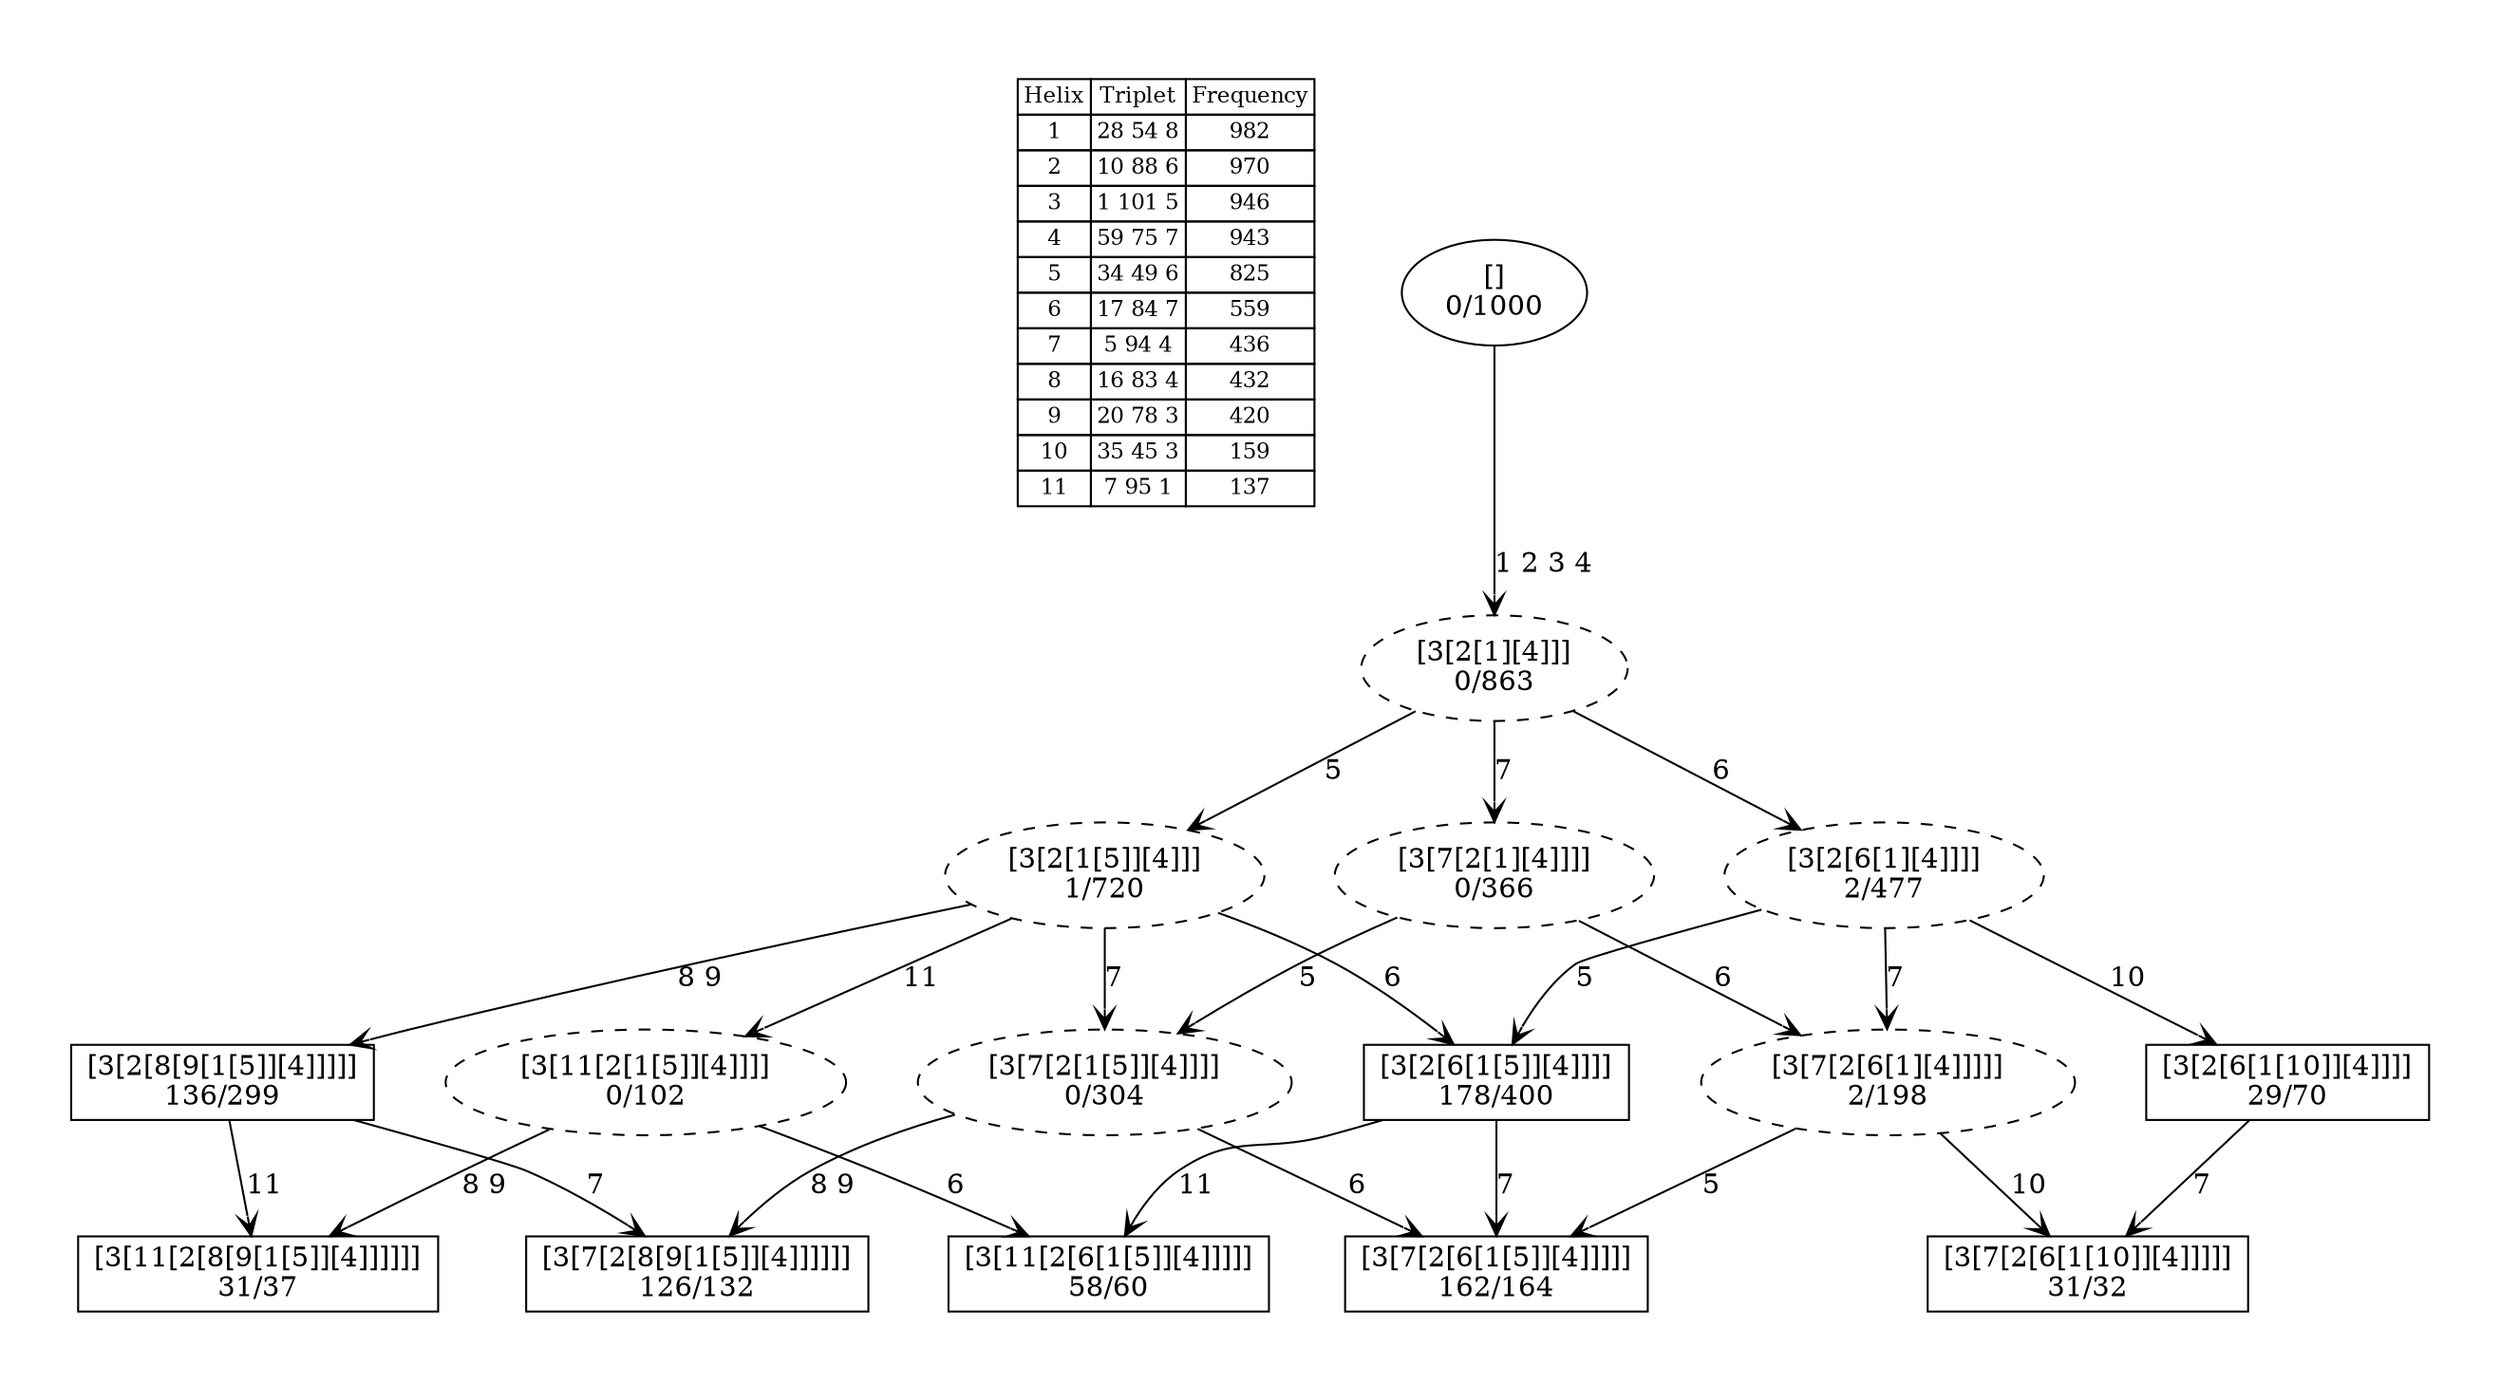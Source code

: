 digraph G {
	pad = 0.5;
	nodesep = 0.5;
"legend" [label = < <table border="0" cellborder="1" cellspacing="0"><tr><td>Helix</td><td>Triplet</td><td>Frequency</td></tr>
<tr><td>1</td><td>28 54 8</td><td>982</td></tr>
<tr><td>2</td><td>10 88 6</td><td>970</td></tr>
<tr><td>3</td><td>1 101 5</td><td>946</td></tr>
<tr><td>4</td><td>59 75 7</td><td>943</td></tr>
<tr><td>5</td><td>34 49 6</td><td>825</td></tr>
<tr><td>6</td><td>17 84 7</td><td>559</td></tr>
<tr><td>7</td><td>5 94 4</td><td>436</td></tr>
<tr><td>8</td><td>16 83 4</td><td>432</td></tr>
<tr><td>9</td><td>20 78 3</td><td>420</td></tr>
<tr><td>10</td><td>35 45 3</td><td>159</td></tr>
<tr><td>11</td><td>7 95 1</td><td>137</td></tr>
</table>>, shape = plaintext, fontsize=11];
"1 2 3 4 5 6 " [shape = box];
"1 2 3 4 5 6 7 " [shape = box];
"1 2 3 4 5 8 9 " [shape = box];
"1 2 3 4 5 7 8 9 " [shape = box];
"1 2 3 4 5 6 11 " [shape = box];
"1 2 3 4 6 7 10 " [shape = box];
"1 2 3 4 5 8 9 11 " [shape = box];
"1 2 3 4 6 10 " [shape = box];
"1 2 3 4 5 " [style = dashed];
"1 2 3 4 6 " [style = dashed];
"1 2 3 4 5 7 " [style = dashed];
"1 2 3 4 6 7 " [style = dashed];
"1 2 3 4 " [style = dashed];
"1 2 3 4 7 " [style = dashed];
"1 2 3 4 5 11 " [style = dashed];
"1 2 3 4 5 6 " [label = "[3[2[6[1[5]][4]]]]\n178/400"];
"1 2 3 4 5 6 7 " [label = "[3[7[2[6[1[5]][4]]]]]\n162/164"];
"1 2 3 4 5 8 9 " [label = "[3[2[8[9[1[5]][4]]]]]\n136/299"];
"1 2 3 4 5 7 8 9 " [label = "[3[7[2[8[9[1[5]][4]]]]]]\n126/132"];
"1 2 3 4 5 6 11 " [label = "[3[11[2[6[1[5]][4]]]]]\n58/60"];
"1 2 3 4 6 7 10 " [label = "[3[7[2[6[1[10]][4]]]]]\n31/32"];
"1 2 3 4 5 8 9 11 " [label = "[3[11[2[8[9[1[5]][4]]]]]]\n31/37"];
"1 2 3 4 6 10 " [label = "[3[2[6[1[10]][4]]]]\n29/70"];
"1 2 3 4 5 " [label = "[3[2[1[5]][4]]]\n1/720"];
"1 2 3 4 6 " [label = "[3[2[6[1][4]]]]\n2/477"];
"1 2 3 4 5 7 " [label = "[3[7[2[1[5]][4]]]]\n0/304"];
"1 2 3 4 6 7 " [label = "[3[7[2[6[1][4]]]]]\n2/198"];
"1 2 3 4 " [label = "[3[2[1][4]]]\n0/863"];
"1 2 3 4 7 " [label = "[3[7[2[1][4]]]]\n0/366"];
"1 2 3 4 5 11 " [label = "[3[11[2[1[5]][4]]]]\n0/102"];
"" [label = "[]\n0/1000"];
"1 2 3 4 5 6 " -> "1 2 3 4 5 6 7 " [label = "7 ", arrowhead = vee];
"1 2 3 4 5 6 " -> "1 2 3 4 5 6 11 " [label = "11 ", arrowhead = vee];
"1 2 3 4 5 8 9 " -> "1 2 3 4 5 7 8 9 " [label = "7 ", arrowhead = vee];
"1 2 3 4 5 8 9 " -> "1 2 3 4 5 8 9 11 " [label = "11 ", arrowhead = vee];
"1 2 3 4 6 10 " -> "1 2 3 4 6 7 10 " [label = "7 ", arrowhead = vee];
"1 2 3 4 5 " -> "1 2 3 4 5 6 " [label = "6 ", arrowhead = vee];
"1 2 3 4 5 " -> "1 2 3 4 5 8 9 " [label = "8 9 ", arrowhead = vee];
"1 2 3 4 5 " -> "1 2 3 4 5 7 " [label = "7 ", arrowhead = vee];
"1 2 3 4 5 " -> "1 2 3 4 5 11 " [label = "11 ", arrowhead = vee];
"1 2 3 4 6 " -> "1 2 3 4 5 6 " [label = "5 ", arrowhead = vee];
"1 2 3 4 6 " -> "1 2 3 4 6 7 " [label = "7 ", arrowhead = vee];
"1 2 3 4 6 " -> "1 2 3 4 6 10 " [label = "10 ", arrowhead = vee];
"1 2 3 4 5 7 " -> "1 2 3 4 5 6 7 " [label = "6 ", arrowhead = vee];
"1 2 3 4 5 7 " -> "1 2 3 4 5 7 8 9 " [label = "8 9 ", arrowhead = vee];
"1 2 3 4 6 7 " -> "1 2 3 4 5 6 7 " [label = "5 ", arrowhead = vee];
"1 2 3 4 6 7 " -> "1 2 3 4 6 7 10 " [label = "10 ", arrowhead = vee];
"1 2 3 4 " -> "1 2 3 4 5 " [label = "5 ", arrowhead = vee];
"1 2 3 4 " -> "1 2 3 4 6 " [label = "6 ", arrowhead = vee];
"1 2 3 4 " -> "1 2 3 4 7 " [label = "7 ", arrowhead = vee];
"1 2 3 4 7 " -> "1 2 3 4 5 7 " [label = "5 ", arrowhead = vee];
"1 2 3 4 7 " -> "1 2 3 4 6 7 " [label = "6 ", arrowhead = vee];
"1 2 3 4 5 11 " -> "1 2 3 4 5 6 11 " [label = "6 ", arrowhead = vee];
"1 2 3 4 5 11 " -> "1 2 3 4 5 8 9 11 " [label = "8 9 ", arrowhead = vee];
"" -> "1 2 3 4 " [label = "1 2 3 4 ", arrowhead = vee];
}